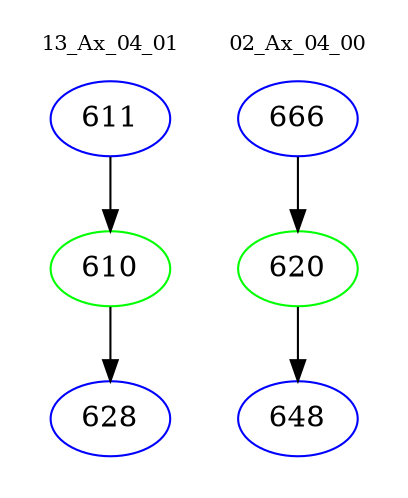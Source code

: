 digraph{
subgraph cluster_0 {
color = white
label = "13_Ax_04_01";
fontsize=10;
T0_611 [label="611", color="blue"]
T0_611 -> T0_610 [color="black"]
T0_610 [label="610", color="green"]
T0_610 -> T0_628 [color="black"]
T0_628 [label="628", color="blue"]
}
subgraph cluster_1 {
color = white
label = "02_Ax_04_00";
fontsize=10;
T1_666 [label="666", color="blue"]
T1_666 -> T1_620 [color="black"]
T1_620 [label="620", color="green"]
T1_620 -> T1_648 [color="black"]
T1_648 [label="648", color="blue"]
}
}
